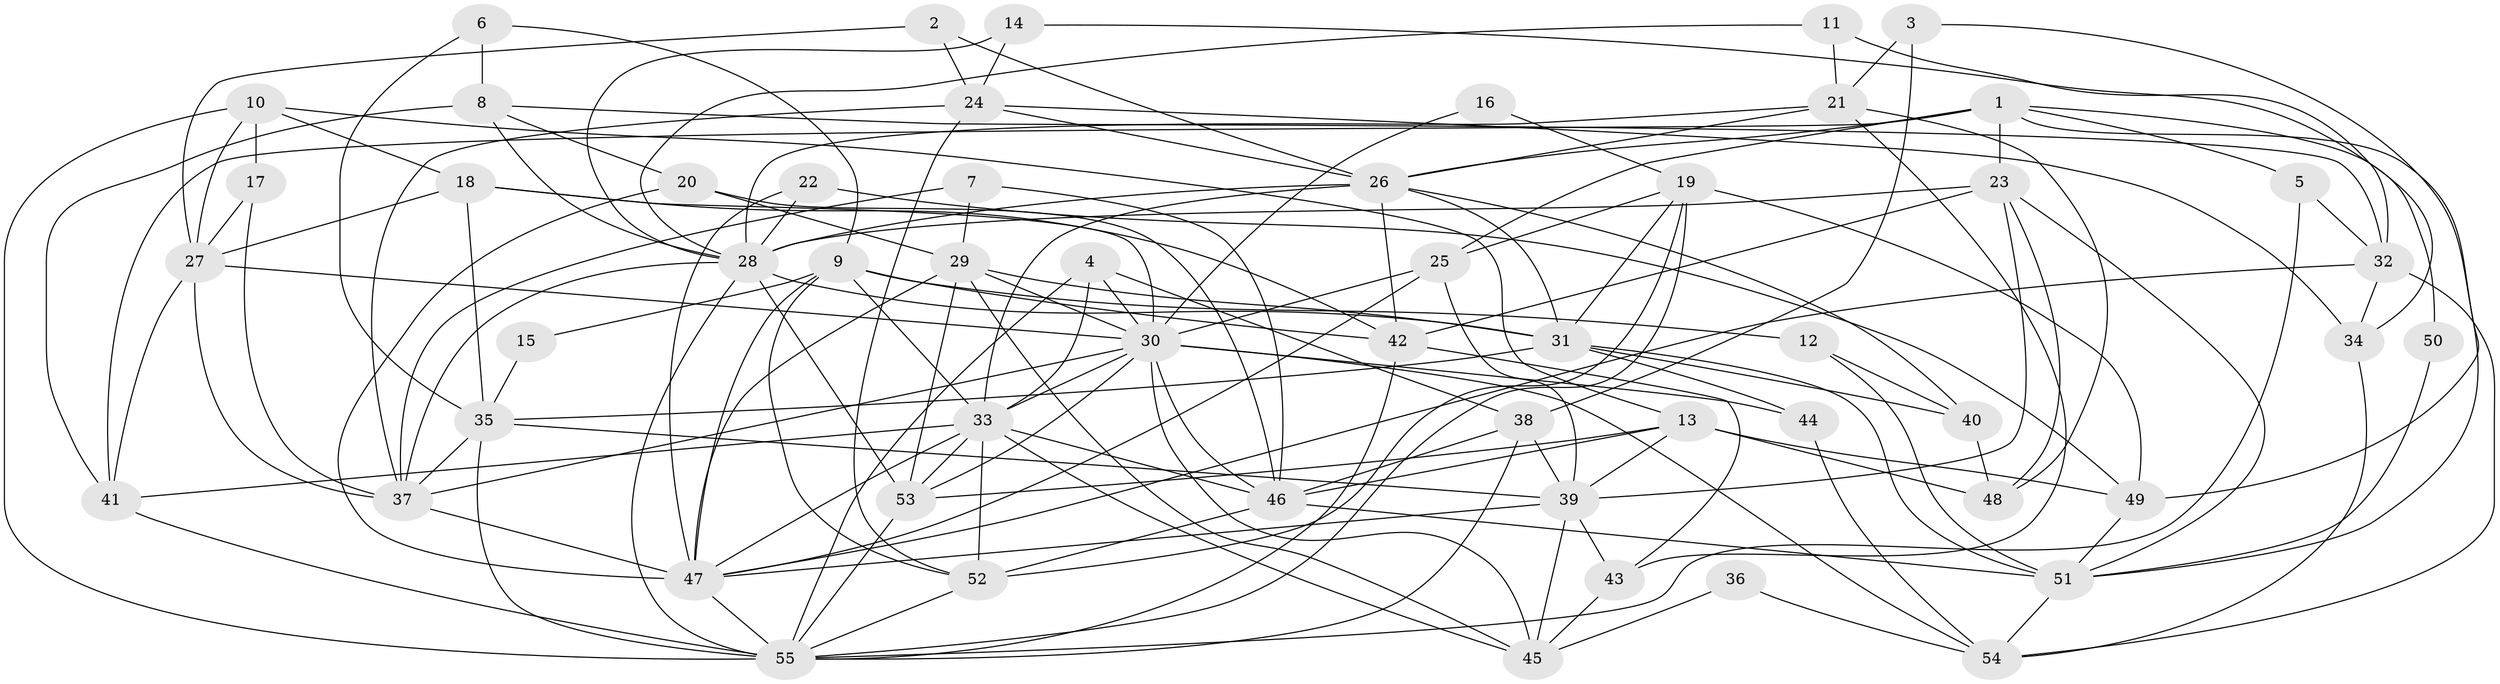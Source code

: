 // original degree distribution, {2: 0.09174311926605505, 3: 0.3394495412844037, 4: 0.23853211009174313, 5: 0.2018348623853211, 6: 0.09174311926605505, 9: 0.009174311926605505, 7: 0.01834862385321101, 8: 0.009174311926605505}
// Generated by graph-tools (version 1.1) at 2025/50/03/09/25 03:50:10]
// undirected, 55 vertices, 153 edges
graph export_dot {
graph [start="1"]
  node [color=gray90,style=filled];
  1;
  2;
  3;
  4;
  5;
  6;
  7;
  8;
  9;
  10;
  11;
  12;
  13;
  14;
  15;
  16;
  17;
  18;
  19;
  20;
  21;
  22;
  23;
  24;
  25;
  26;
  27;
  28;
  29;
  30;
  31;
  32;
  33;
  34;
  35;
  36;
  37;
  38;
  39;
  40;
  41;
  42;
  43;
  44;
  45;
  46;
  47;
  48;
  49;
  50;
  51;
  52;
  53;
  54;
  55;
  1 -- 5 [weight=1.0];
  1 -- 23 [weight=1.0];
  1 -- 25 [weight=1.0];
  1 -- 26 [weight=1.0];
  1 -- 41 [weight=1.0];
  1 -- 50 [weight=1.0];
  1 -- 51 [weight=1.0];
  2 -- 24 [weight=1.0];
  2 -- 26 [weight=1.0];
  2 -- 27 [weight=1.0];
  3 -- 21 [weight=1.0];
  3 -- 38 [weight=1.0];
  3 -- 49 [weight=1.0];
  4 -- 30 [weight=1.0];
  4 -- 33 [weight=1.0];
  4 -- 38 [weight=1.0];
  4 -- 55 [weight=1.0];
  5 -- 32 [weight=1.0];
  5 -- 55 [weight=1.0];
  6 -- 8 [weight=1.0];
  6 -- 9 [weight=1.0];
  6 -- 35 [weight=1.0];
  7 -- 29 [weight=1.0];
  7 -- 37 [weight=1.0];
  7 -- 46 [weight=1.0];
  8 -- 20 [weight=1.0];
  8 -- 28 [weight=1.0];
  8 -- 32 [weight=1.0];
  8 -- 41 [weight=1.0];
  9 -- 12 [weight=1.0];
  9 -- 15 [weight=1.0];
  9 -- 33 [weight=2.0];
  9 -- 42 [weight=1.0];
  9 -- 47 [weight=1.0];
  9 -- 52 [weight=1.0];
  10 -- 13 [weight=1.0];
  10 -- 17 [weight=1.0];
  10 -- 18 [weight=1.0];
  10 -- 27 [weight=1.0];
  10 -- 55 [weight=1.0];
  11 -- 21 [weight=1.0];
  11 -- 28 [weight=1.0];
  11 -- 32 [weight=1.0];
  12 -- 40 [weight=1.0];
  12 -- 51 [weight=1.0];
  13 -- 39 [weight=1.0];
  13 -- 46 [weight=1.0];
  13 -- 48 [weight=1.0];
  13 -- 49 [weight=1.0];
  13 -- 53 [weight=1.0];
  14 -- 24 [weight=1.0];
  14 -- 28 [weight=1.0];
  14 -- 34 [weight=1.0];
  15 -- 35 [weight=1.0];
  16 -- 19 [weight=1.0];
  16 -- 30 [weight=1.0];
  17 -- 27 [weight=1.0];
  17 -- 37 [weight=1.0];
  18 -- 27 [weight=1.0];
  18 -- 30 [weight=1.0];
  18 -- 35 [weight=1.0];
  18 -- 42 [weight=1.0];
  19 -- 25 [weight=1.0];
  19 -- 31 [weight=1.0];
  19 -- 49 [weight=1.0];
  19 -- 52 [weight=1.0];
  19 -- 55 [weight=1.0];
  20 -- 29 [weight=1.0];
  20 -- 46 [weight=1.0];
  20 -- 47 [weight=1.0];
  21 -- 26 [weight=1.0];
  21 -- 28 [weight=1.0];
  21 -- 43 [weight=1.0];
  21 -- 48 [weight=1.0];
  22 -- 28 [weight=1.0];
  22 -- 47 [weight=1.0];
  22 -- 49 [weight=1.0];
  23 -- 28 [weight=1.0];
  23 -- 39 [weight=1.0];
  23 -- 42 [weight=1.0];
  23 -- 48 [weight=1.0];
  23 -- 51 [weight=1.0];
  24 -- 26 [weight=1.0];
  24 -- 34 [weight=1.0];
  24 -- 37 [weight=1.0];
  24 -- 52 [weight=1.0];
  25 -- 30 [weight=1.0];
  25 -- 39 [weight=1.0];
  25 -- 47 [weight=1.0];
  26 -- 28 [weight=1.0];
  26 -- 31 [weight=1.0];
  26 -- 33 [weight=1.0];
  26 -- 40 [weight=1.0];
  26 -- 42 [weight=1.0];
  27 -- 30 [weight=1.0];
  27 -- 37 [weight=2.0];
  27 -- 41 [weight=1.0];
  28 -- 31 [weight=1.0];
  28 -- 37 [weight=1.0];
  28 -- 53 [weight=1.0];
  28 -- 55 [weight=1.0];
  29 -- 30 [weight=1.0];
  29 -- 31 [weight=1.0];
  29 -- 45 [weight=1.0];
  29 -- 47 [weight=1.0];
  29 -- 53 [weight=1.0];
  30 -- 33 [weight=1.0];
  30 -- 37 [weight=2.0];
  30 -- 44 [weight=1.0];
  30 -- 45 [weight=1.0];
  30 -- 46 [weight=1.0];
  30 -- 53 [weight=1.0];
  30 -- 54 [weight=1.0];
  31 -- 35 [weight=1.0];
  31 -- 40 [weight=1.0];
  31 -- 44 [weight=1.0];
  31 -- 51 [weight=1.0];
  32 -- 34 [weight=1.0];
  32 -- 47 [weight=1.0];
  32 -- 54 [weight=1.0];
  33 -- 41 [weight=1.0];
  33 -- 45 [weight=1.0];
  33 -- 46 [weight=1.0];
  33 -- 47 [weight=1.0];
  33 -- 52 [weight=1.0];
  33 -- 53 [weight=1.0];
  34 -- 54 [weight=1.0];
  35 -- 37 [weight=1.0];
  35 -- 39 [weight=1.0];
  35 -- 55 [weight=1.0];
  36 -- 45 [weight=1.0];
  36 -- 54 [weight=1.0];
  37 -- 47 [weight=1.0];
  38 -- 39 [weight=1.0];
  38 -- 46 [weight=1.0];
  38 -- 55 [weight=1.0];
  39 -- 43 [weight=1.0];
  39 -- 45 [weight=1.0];
  39 -- 47 [weight=1.0];
  40 -- 48 [weight=1.0];
  41 -- 55 [weight=1.0];
  42 -- 43 [weight=1.0];
  42 -- 55 [weight=1.0];
  43 -- 45 [weight=1.0];
  44 -- 54 [weight=1.0];
  46 -- 51 [weight=1.0];
  46 -- 52 [weight=1.0];
  47 -- 55 [weight=1.0];
  49 -- 51 [weight=1.0];
  50 -- 51 [weight=1.0];
  51 -- 54 [weight=1.0];
  52 -- 55 [weight=1.0];
  53 -- 55 [weight=1.0];
}
